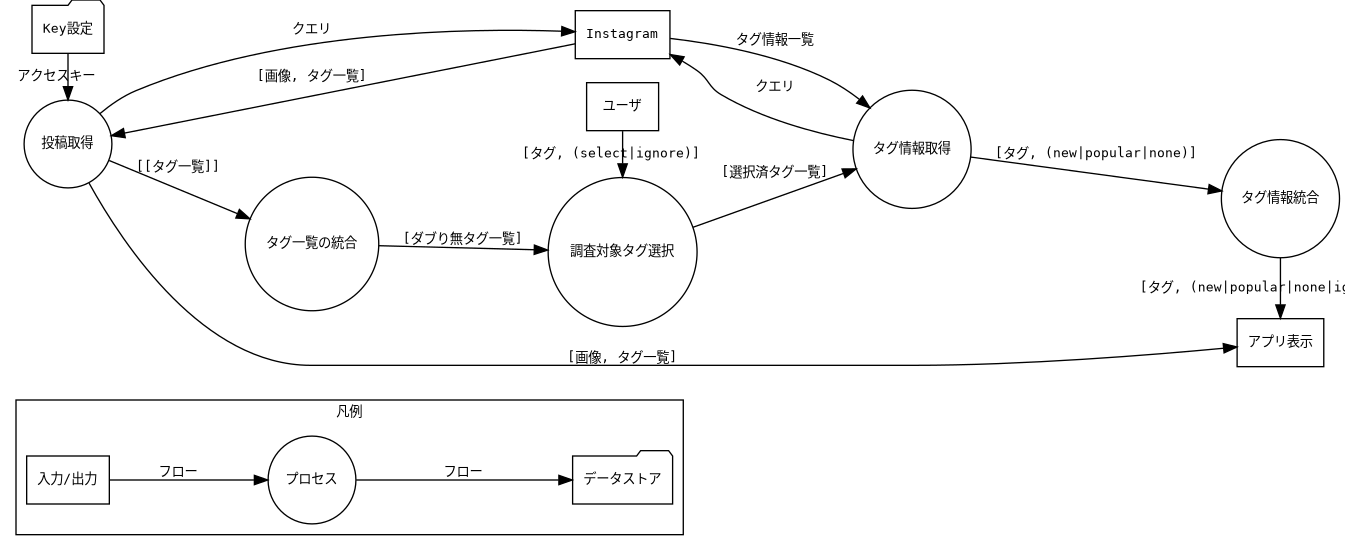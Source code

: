 @startuml dfd
digraph sample {
        graph [fontname = "monospace", fontsize = 10, rankdir = LR];
        node  [fontname = "monospace", fontsize = 10];
        edge  [fontname = "monospace", fontsize = 10];

        // legend
        subgraph cluster_legend {
                label = "凡例";
                source    [shape = box,    label = "入力/出力"];
                function  [shape = circle, label = "プロセス"];
                data_base [shape = folder, label = "データストア"];
                source   -> function  [label = "フロー"];
                function -> data_base [label = "フロー"];
        }

        // node
        user       [shape = box,    label = "ユーザ"];
        key        [shape = folder, label = "Key設定"];
        instagram  [shape = box,    label = "Instagram"];
        post_get   [shape = circle, label = "投稿取得"];
        sort       [shape = circle, label = "タグ一覧の統合"];
        select     [shape = circle, label = "調査対象タグ選択"];
        info_get   [shape = circle, label = "タグ情報取得"];
        info_intg  [shape = circle, label = "タグ情報統合"];
        view       [shape = box,    label = "アプリ表示"];
        
        // edge
        key       -> post_get  [label = "アクセスキー"];
        post_get  -> instagram [label = "クエリ"];
        instagram -> post_get  [label = "[画像, タグ一覧]"];
        post_get  -> sort      [label = "[[タグ一覧]]"];
        sort      -> select    [label = "[ダブり無タグ一覧]"];
        select    -> info_get  [label = "[選択済タグ一覧]"];
        user      -> select    [label = "[タグ, (select|ignore)]"];
        info_get  -> instagram [label = "クエリ"];
        instagram -> info_get  [label = "タグ情報一覧"];
        info_get  -> info_intg [label = "[タグ, (new|popular|none)]"];
        info_intg -> view      [label = "[タグ, (new|popular|none|ignore)]"];
        post_get  -> view      [label = "[画像, タグ一覧]"];

        // rank
        {rank = min;  key; post_get; };
        {rank = same; user; select; instagram; };
        {rank = max; info_intg; view; };
}
@enduml
